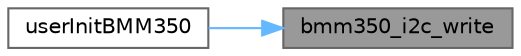 digraph "bmm350_i2c_write"
{
 // LATEX_PDF_SIZE
  bgcolor="transparent";
  edge [fontname=Helvetica,fontsize=10,labelfontname=Helvetica,labelfontsize=10];
  node [fontname=Helvetica,fontsize=10,shape=box,height=0.2,width=0.4];
  rankdir="RL";
  Node1 [id="Node000001",label="bmm350_i2c_write",height=0.2,width=0.4,color="gray40", fillcolor="grey60", style="filled", fontcolor="black",tooltip="I2C-Write-Funktion für BMM350."];
  Node1 -> Node2 [id="edge1_Node000001_Node000002",dir="back",color="steelblue1",style="solid",tooltip=" "];
  Node2 [id="Node000002",label="userInitBMM350",height=0.2,width=0.4,color="grey40", fillcolor="white", style="filled",URL="$sensor_8c.html#a56c302b837f3f81782d59b68cfeb7cc8",tooltip="Initialisiert und konfiguriert den BMM350 Magnetometer."];
}
